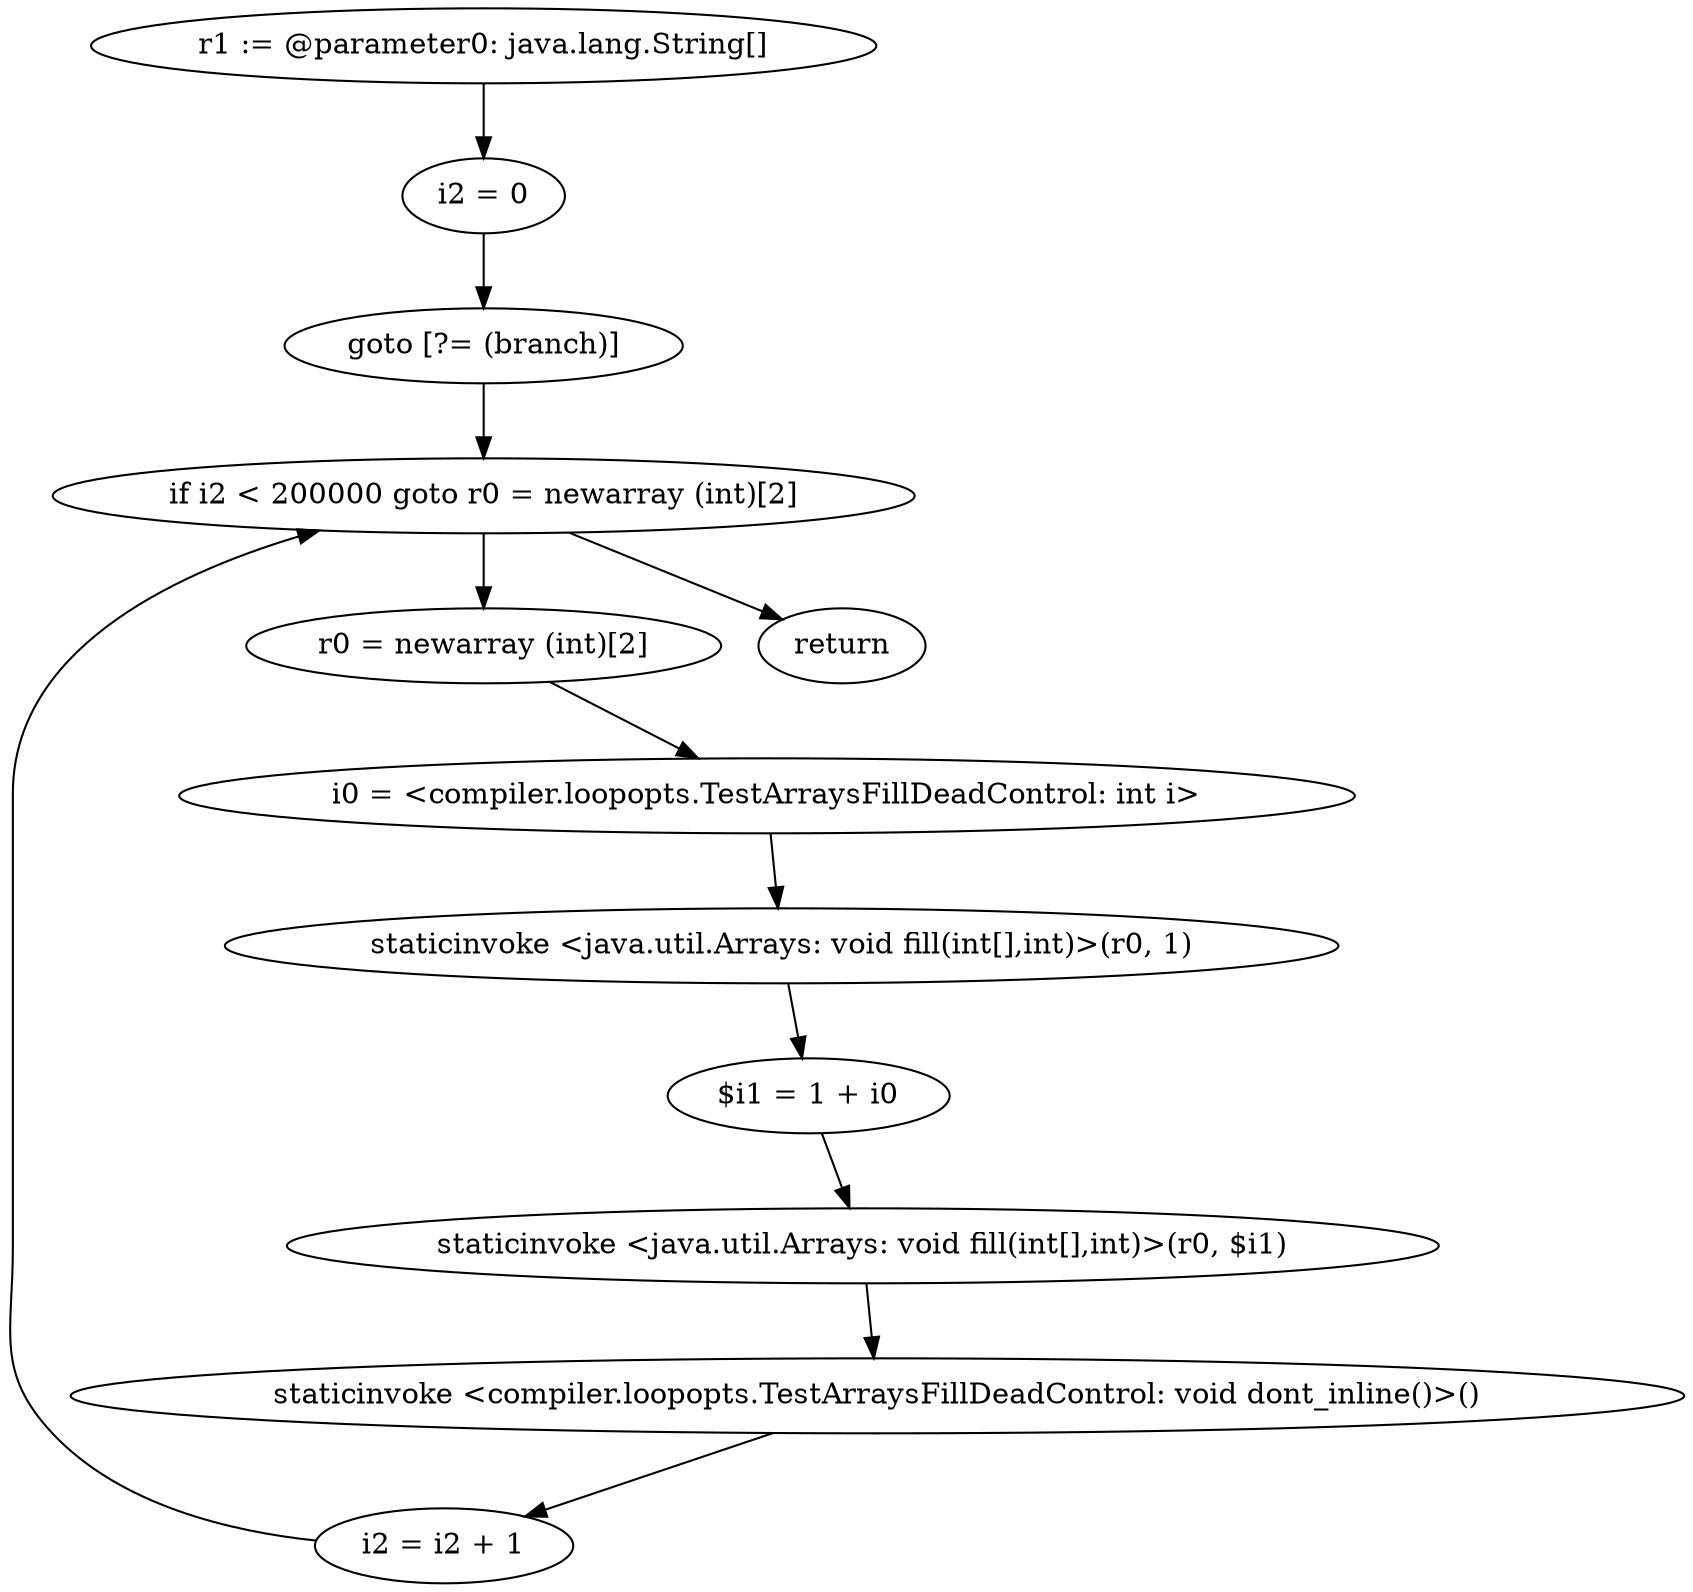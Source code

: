 digraph "unitGraph" {
    "r1 := @parameter0: java.lang.String[]"
    "i2 = 0"
    "goto [?= (branch)]"
    "r0 = newarray (int)[2]"
    "i0 = <compiler.loopopts.TestArraysFillDeadControl: int i>"
    "staticinvoke <java.util.Arrays: void fill(int[],int)>(r0, 1)"
    "$i1 = 1 + i0"
    "staticinvoke <java.util.Arrays: void fill(int[],int)>(r0, $i1)"
    "staticinvoke <compiler.loopopts.TestArraysFillDeadControl: void dont_inline()>()"
    "i2 = i2 + 1"
    "if i2 < 200000 goto r0 = newarray (int)[2]"
    "return"
    "r1 := @parameter0: java.lang.String[]"->"i2 = 0";
    "i2 = 0"->"goto [?= (branch)]";
    "goto [?= (branch)]"->"if i2 < 200000 goto r0 = newarray (int)[2]";
    "r0 = newarray (int)[2]"->"i0 = <compiler.loopopts.TestArraysFillDeadControl: int i>";
    "i0 = <compiler.loopopts.TestArraysFillDeadControl: int i>"->"staticinvoke <java.util.Arrays: void fill(int[],int)>(r0, 1)";
    "staticinvoke <java.util.Arrays: void fill(int[],int)>(r0, 1)"->"$i1 = 1 + i0";
    "$i1 = 1 + i0"->"staticinvoke <java.util.Arrays: void fill(int[],int)>(r0, $i1)";
    "staticinvoke <java.util.Arrays: void fill(int[],int)>(r0, $i1)"->"staticinvoke <compiler.loopopts.TestArraysFillDeadControl: void dont_inline()>()";
    "staticinvoke <compiler.loopopts.TestArraysFillDeadControl: void dont_inline()>()"->"i2 = i2 + 1";
    "i2 = i2 + 1"->"if i2 < 200000 goto r0 = newarray (int)[2]";
    "if i2 < 200000 goto r0 = newarray (int)[2]"->"return";
    "if i2 < 200000 goto r0 = newarray (int)[2]"->"r0 = newarray (int)[2]";
}
